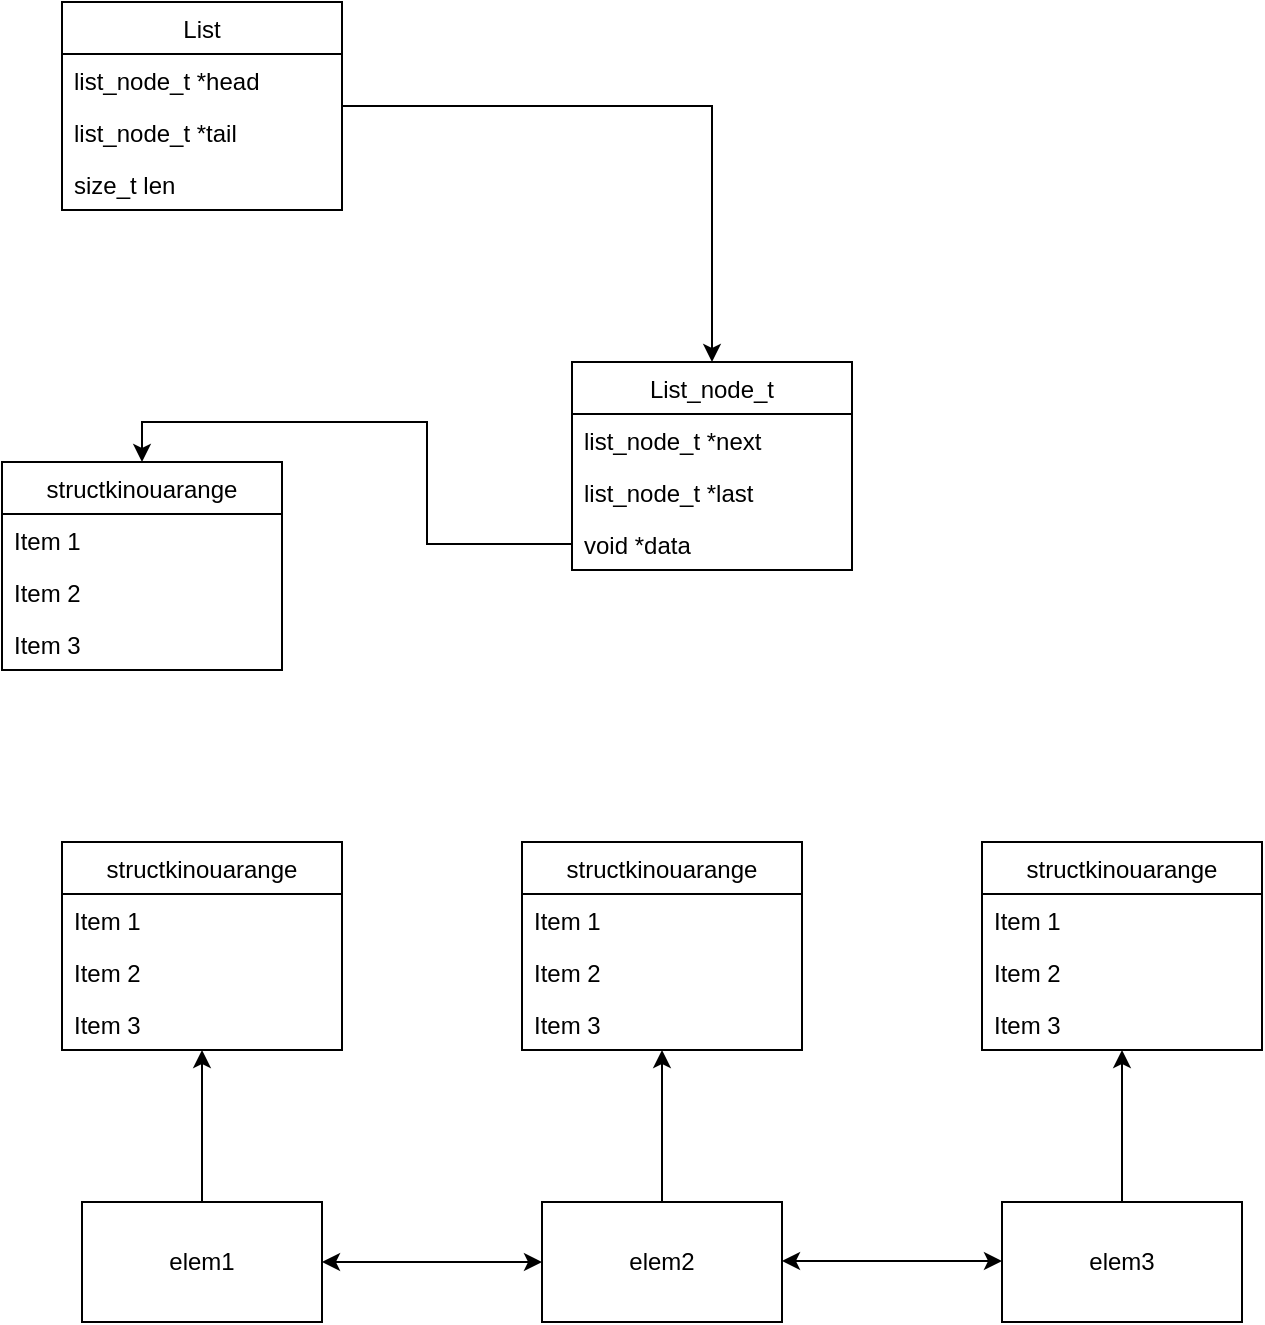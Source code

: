 <mxfile>
    <diagram id="P5-8nvrv6GHW9t5S5O75" name="Page-1">
        <mxGraphModel dx="1372" dy="595" grid="1" gridSize="10" guides="1" tooltips="1" connect="1" arrows="1" fold="1" page="1" pageScale="1" pageWidth="850" pageHeight="1100" math="0" shadow="0">
            <root>
                <mxCell id="0"/>
                <mxCell id="1" parent="0"/>
                <mxCell id="4TjKX9WkYrBkwxN8iH_i-10" style="edgeStyle=orthogonalEdgeStyle;rounded=0;orthogonalLoop=1;jettySize=auto;html=1;entryX=0.5;entryY=0;entryDx=0;entryDy=0;" parent="1" source="4TjKX9WkYrBkwxN8iH_i-2" target="4TjKX9WkYrBkwxN8iH_i-6" edge="1">
                    <mxGeometry relative="1" as="geometry"/>
                </mxCell>
                <mxCell id="4TjKX9WkYrBkwxN8iH_i-2" value="List" style="swimlane;fontStyle=0;childLayout=stackLayout;horizontal=1;startSize=26;fillColor=none;horizontalStack=0;resizeParent=1;resizeParentMax=0;resizeLast=0;collapsible=1;marginBottom=0;" parent="1" vertex="1">
                    <mxGeometry x="100" y="60" width="140" height="104" as="geometry"/>
                </mxCell>
                <mxCell id="4TjKX9WkYrBkwxN8iH_i-3" value="list_node_t *head" style="text;strokeColor=none;fillColor=none;align=left;verticalAlign=top;spacingLeft=4;spacingRight=4;overflow=hidden;rotatable=0;points=[[0,0.5],[1,0.5]];portConstraint=eastwest;" parent="4TjKX9WkYrBkwxN8iH_i-2" vertex="1">
                    <mxGeometry y="26" width="140" height="26" as="geometry"/>
                </mxCell>
                <mxCell id="4TjKX9WkYrBkwxN8iH_i-4" value="list_node_t *tail" style="text;strokeColor=none;fillColor=none;align=left;verticalAlign=top;spacingLeft=4;spacingRight=4;overflow=hidden;rotatable=0;points=[[0,0.5],[1,0.5]];portConstraint=eastwest;" parent="4TjKX9WkYrBkwxN8iH_i-2" vertex="1">
                    <mxGeometry y="52" width="140" height="26" as="geometry"/>
                </mxCell>
                <mxCell id="4TjKX9WkYrBkwxN8iH_i-5" value="size_t len" style="text;strokeColor=none;fillColor=none;align=left;verticalAlign=top;spacingLeft=4;spacingRight=4;overflow=hidden;rotatable=0;points=[[0,0.5],[1,0.5]];portConstraint=eastwest;" parent="4TjKX9WkYrBkwxN8iH_i-2" vertex="1">
                    <mxGeometry y="78" width="140" height="26" as="geometry"/>
                </mxCell>
                <mxCell id="4TjKX9WkYrBkwxN8iH_i-6" value="List_node_t" style="swimlane;fontStyle=0;childLayout=stackLayout;horizontal=1;startSize=26;fillColor=none;horizontalStack=0;resizeParent=1;resizeParentMax=0;resizeLast=0;collapsible=1;marginBottom=0;" parent="1" vertex="1">
                    <mxGeometry x="355" y="240" width="140" height="104" as="geometry"/>
                </mxCell>
                <mxCell id="4TjKX9WkYrBkwxN8iH_i-7" value="list_node_t *next&#10;" style="text;strokeColor=none;fillColor=none;align=left;verticalAlign=top;spacingLeft=4;spacingRight=4;overflow=hidden;rotatable=0;points=[[0,0.5],[1,0.5]];portConstraint=eastwest;" parent="4TjKX9WkYrBkwxN8iH_i-6" vertex="1">
                    <mxGeometry y="26" width="140" height="26" as="geometry"/>
                </mxCell>
                <mxCell id="4TjKX9WkYrBkwxN8iH_i-8" value="list_node_t *last" style="text;strokeColor=none;fillColor=none;align=left;verticalAlign=top;spacingLeft=4;spacingRight=4;overflow=hidden;rotatable=0;points=[[0,0.5],[1,0.5]];portConstraint=eastwest;" parent="4TjKX9WkYrBkwxN8iH_i-6" vertex="1">
                    <mxGeometry y="52" width="140" height="26" as="geometry"/>
                </mxCell>
                <mxCell id="4TjKX9WkYrBkwxN8iH_i-9" value="void *data" style="text;strokeColor=none;fillColor=none;align=left;verticalAlign=top;spacingLeft=4;spacingRight=4;overflow=hidden;rotatable=0;points=[[0,0.5],[1,0.5]];portConstraint=eastwest;" parent="4TjKX9WkYrBkwxN8iH_i-6" vertex="1">
                    <mxGeometry y="78" width="140" height="26" as="geometry"/>
                </mxCell>
                <mxCell id="4TjKX9WkYrBkwxN8iH_i-11" value="structkinouarange" style="swimlane;fontStyle=0;childLayout=stackLayout;horizontal=1;startSize=26;fillColor=none;horizontalStack=0;resizeParent=1;resizeParentMax=0;resizeLast=0;collapsible=1;marginBottom=0;" parent="1" vertex="1">
                    <mxGeometry x="70" y="290" width="140" height="104" as="geometry"/>
                </mxCell>
                <mxCell id="4TjKX9WkYrBkwxN8iH_i-12" value="Item 1" style="text;strokeColor=none;fillColor=none;align=left;verticalAlign=top;spacingLeft=4;spacingRight=4;overflow=hidden;rotatable=0;points=[[0,0.5],[1,0.5]];portConstraint=eastwest;" parent="4TjKX9WkYrBkwxN8iH_i-11" vertex="1">
                    <mxGeometry y="26" width="140" height="26" as="geometry"/>
                </mxCell>
                <mxCell id="4TjKX9WkYrBkwxN8iH_i-13" value="Item 2" style="text;strokeColor=none;fillColor=none;align=left;verticalAlign=top;spacingLeft=4;spacingRight=4;overflow=hidden;rotatable=0;points=[[0,0.5],[1,0.5]];portConstraint=eastwest;" parent="4TjKX9WkYrBkwxN8iH_i-11" vertex="1">
                    <mxGeometry y="52" width="140" height="26" as="geometry"/>
                </mxCell>
                <mxCell id="4TjKX9WkYrBkwxN8iH_i-14" value="Item 3" style="text;strokeColor=none;fillColor=none;align=left;verticalAlign=top;spacingLeft=4;spacingRight=4;overflow=hidden;rotatable=0;points=[[0,0.5],[1,0.5]];portConstraint=eastwest;" parent="4TjKX9WkYrBkwxN8iH_i-11" vertex="1">
                    <mxGeometry y="78" width="140" height="26" as="geometry"/>
                </mxCell>
                <mxCell id="4TjKX9WkYrBkwxN8iH_i-15" style="edgeStyle=orthogonalEdgeStyle;rounded=0;orthogonalLoop=1;jettySize=auto;html=1;entryX=0.5;entryY=0;entryDx=0;entryDy=0;" parent="1" source="4TjKX9WkYrBkwxN8iH_i-9" target="4TjKX9WkYrBkwxN8iH_i-11" edge="1">
                    <mxGeometry relative="1" as="geometry"/>
                </mxCell>
                <mxCell id="4TjKX9WkYrBkwxN8iH_i-42" style="edgeStyle=orthogonalEdgeStyle;rounded=0;orthogonalLoop=1;jettySize=auto;html=1;entryX=0.5;entryY=1;entryDx=0;entryDy=0;" parent="1" source="4TjKX9WkYrBkwxN8iH_i-16" target="4TjKX9WkYrBkwxN8iH_i-24" edge="1">
                    <mxGeometry relative="1" as="geometry"/>
                </mxCell>
                <mxCell id="4TjKX9WkYrBkwxN8iH_i-16" value="elem1" style="rounded=0;whiteSpace=wrap;html=1;" parent="1" vertex="1">
                    <mxGeometry x="110" y="660" width="120" height="60" as="geometry"/>
                </mxCell>
                <mxCell id="4TjKX9WkYrBkwxN8iH_i-41" style="edgeStyle=orthogonalEdgeStyle;rounded=0;orthogonalLoop=1;jettySize=auto;html=1;entryX=0.5;entryY=1;entryDx=0;entryDy=0;" parent="1" source="4TjKX9WkYrBkwxN8iH_i-17" target="4TjKX9WkYrBkwxN8iH_i-28" edge="1">
                    <mxGeometry relative="1" as="geometry"/>
                </mxCell>
                <mxCell id="4TjKX9WkYrBkwxN8iH_i-17" value="elem2" style="rounded=0;whiteSpace=wrap;html=1;" parent="1" vertex="1">
                    <mxGeometry x="340" y="660" width="120" height="60" as="geometry"/>
                </mxCell>
                <mxCell id="4TjKX9WkYrBkwxN8iH_i-40" style="edgeStyle=orthogonalEdgeStyle;rounded=0;orthogonalLoop=1;jettySize=auto;html=1;entryX=0.5;entryY=1;entryDx=0;entryDy=0;" parent="1" source="4TjKX9WkYrBkwxN8iH_i-18" target="4TjKX9WkYrBkwxN8iH_i-32" edge="1">
                    <mxGeometry relative="1" as="geometry"/>
                </mxCell>
                <mxCell id="4TjKX9WkYrBkwxN8iH_i-18" value="elem3" style="rounded=0;whiteSpace=wrap;html=1;" parent="1" vertex="1">
                    <mxGeometry x="570" y="660" width="120" height="60" as="geometry"/>
                </mxCell>
                <mxCell id="4TjKX9WkYrBkwxN8iH_i-21" value="" style="endArrow=classic;startArrow=classic;html=1;exitX=1;exitY=0.5;exitDx=0;exitDy=0;entryX=0;entryY=0.5;entryDx=0;entryDy=0;" parent="1" source="4TjKX9WkYrBkwxN8iH_i-16" target="4TjKX9WkYrBkwxN8iH_i-17" edge="1">
                    <mxGeometry width="50" height="50" relative="1" as="geometry">
                        <mxPoint x="410" y="480" as="sourcePoint"/>
                        <mxPoint x="460" y="430" as="targetPoint"/>
                    </mxGeometry>
                </mxCell>
                <mxCell id="4TjKX9WkYrBkwxN8iH_i-22" value="" style="endArrow=classic;startArrow=classic;html=1;exitX=1;exitY=0.5;exitDx=0;exitDy=0;entryX=0;entryY=0.5;entryDx=0;entryDy=0;" parent="1" edge="1">
                    <mxGeometry width="50" height="50" relative="1" as="geometry">
                        <mxPoint x="460" y="689.5" as="sourcePoint"/>
                        <mxPoint x="570" y="689.5" as="targetPoint"/>
                    </mxGeometry>
                </mxCell>
                <mxCell id="4TjKX9WkYrBkwxN8iH_i-24" value="structkinouarange" style="swimlane;fontStyle=0;childLayout=stackLayout;horizontal=1;startSize=26;fillColor=none;horizontalStack=0;resizeParent=1;resizeParentMax=0;resizeLast=0;collapsible=1;marginBottom=0;" parent="1" vertex="1">
                    <mxGeometry x="100" y="480" width="140" height="104" as="geometry"/>
                </mxCell>
                <mxCell id="4TjKX9WkYrBkwxN8iH_i-25" value="Item 1" style="text;strokeColor=none;fillColor=none;align=left;verticalAlign=top;spacingLeft=4;spacingRight=4;overflow=hidden;rotatable=0;points=[[0,0.5],[1,0.5]];portConstraint=eastwest;" parent="4TjKX9WkYrBkwxN8iH_i-24" vertex="1">
                    <mxGeometry y="26" width="140" height="26" as="geometry"/>
                </mxCell>
                <mxCell id="4TjKX9WkYrBkwxN8iH_i-26" value="Item 2" style="text;strokeColor=none;fillColor=none;align=left;verticalAlign=top;spacingLeft=4;spacingRight=4;overflow=hidden;rotatable=0;points=[[0,0.5],[1,0.5]];portConstraint=eastwest;" parent="4TjKX9WkYrBkwxN8iH_i-24" vertex="1">
                    <mxGeometry y="52" width="140" height="26" as="geometry"/>
                </mxCell>
                <mxCell id="4TjKX9WkYrBkwxN8iH_i-27" value="Item 3" style="text;strokeColor=none;fillColor=none;align=left;verticalAlign=top;spacingLeft=4;spacingRight=4;overflow=hidden;rotatable=0;points=[[0,0.5],[1,0.5]];portConstraint=eastwest;" parent="4TjKX9WkYrBkwxN8iH_i-24" vertex="1">
                    <mxGeometry y="78" width="140" height="26" as="geometry"/>
                </mxCell>
                <mxCell id="4TjKX9WkYrBkwxN8iH_i-28" value="structkinouarange" style="swimlane;fontStyle=0;childLayout=stackLayout;horizontal=1;startSize=26;fillColor=none;horizontalStack=0;resizeParent=1;resizeParentMax=0;resizeLast=0;collapsible=1;marginBottom=0;" parent="1" vertex="1">
                    <mxGeometry x="330" y="480" width="140" height="104" as="geometry"/>
                </mxCell>
                <mxCell id="4TjKX9WkYrBkwxN8iH_i-29" value="Item 1" style="text;strokeColor=none;fillColor=none;align=left;verticalAlign=top;spacingLeft=4;spacingRight=4;overflow=hidden;rotatable=0;points=[[0,0.5],[1,0.5]];portConstraint=eastwest;" parent="4TjKX9WkYrBkwxN8iH_i-28" vertex="1">
                    <mxGeometry y="26" width="140" height="26" as="geometry"/>
                </mxCell>
                <mxCell id="4TjKX9WkYrBkwxN8iH_i-30" value="Item 2" style="text;strokeColor=none;fillColor=none;align=left;verticalAlign=top;spacingLeft=4;spacingRight=4;overflow=hidden;rotatable=0;points=[[0,0.5],[1,0.5]];portConstraint=eastwest;" parent="4TjKX9WkYrBkwxN8iH_i-28" vertex="1">
                    <mxGeometry y="52" width="140" height="26" as="geometry"/>
                </mxCell>
                <mxCell id="4TjKX9WkYrBkwxN8iH_i-31" value="Item 3" style="text;strokeColor=none;fillColor=none;align=left;verticalAlign=top;spacingLeft=4;spacingRight=4;overflow=hidden;rotatable=0;points=[[0,0.5],[1,0.5]];portConstraint=eastwest;" parent="4TjKX9WkYrBkwxN8iH_i-28" vertex="1">
                    <mxGeometry y="78" width="140" height="26" as="geometry"/>
                </mxCell>
                <mxCell id="4TjKX9WkYrBkwxN8iH_i-32" value="structkinouarange" style="swimlane;fontStyle=0;childLayout=stackLayout;horizontal=1;startSize=26;fillColor=none;horizontalStack=0;resizeParent=1;resizeParentMax=0;resizeLast=0;collapsible=1;marginBottom=0;" parent="1" vertex="1">
                    <mxGeometry x="560" y="480" width="140" height="104" as="geometry"/>
                </mxCell>
                <mxCell id="4TjKX9WkYrBkwxN8iH_i-33" value="Item 1" style="text;strokeColor=none;fillColor=none;align=left;verticalAlign=top;spacingLeft=4;spacingRight=4;overflow=hidden;rotatable=0;points=[[0,0.5],[1,0.5]];portConstraint=eastwest;" parent="4TjKX9WkYrBkwxN8iH_i-32" vertex="1">
                    <mxGeometry y="26" width="140" height="26" as="geometry"/>
                </mxCell>
                <mxCell id="4TjKX9WkYrBkwxN8iH_i-34" value="Item 2" style="text;strokeColor=none;fillColor=none;align=left;verticalAlign=top;spacingLeft=4;spacingRight=4;overflow=hidden;rotatable=0;points=[[0,0.5],[1,0.5]];portConstraint=eastwest;" parent="4TjKX9WkYrBkwxN8iH_i-32" vertex="1">
                    <mxGeometry y="52" width="140" height="26" as="geometry"/>
                </mxCell>
                <mxCell id="4TjKX9WkYrBkwxN8iH_i-35" value="Item 3" style="text;strokeColor=none;fillColor=none;align=left;verticalAlign=top;spacingLeft=4;spacingRight=4;overflow=hidden;rotatable=0;points=[[0,0.5],[1,0.5]];portConstraint=eastwest;" parent="4TjKX9WkYrBkwxN8iH_i-32" vertex="1">
                    <mxGeometry y="78" width="140" height="26" as="geometry"/>
                </mxCell>
            </root>
        </mxGraphModel>
    </diagram>
</mxfile>